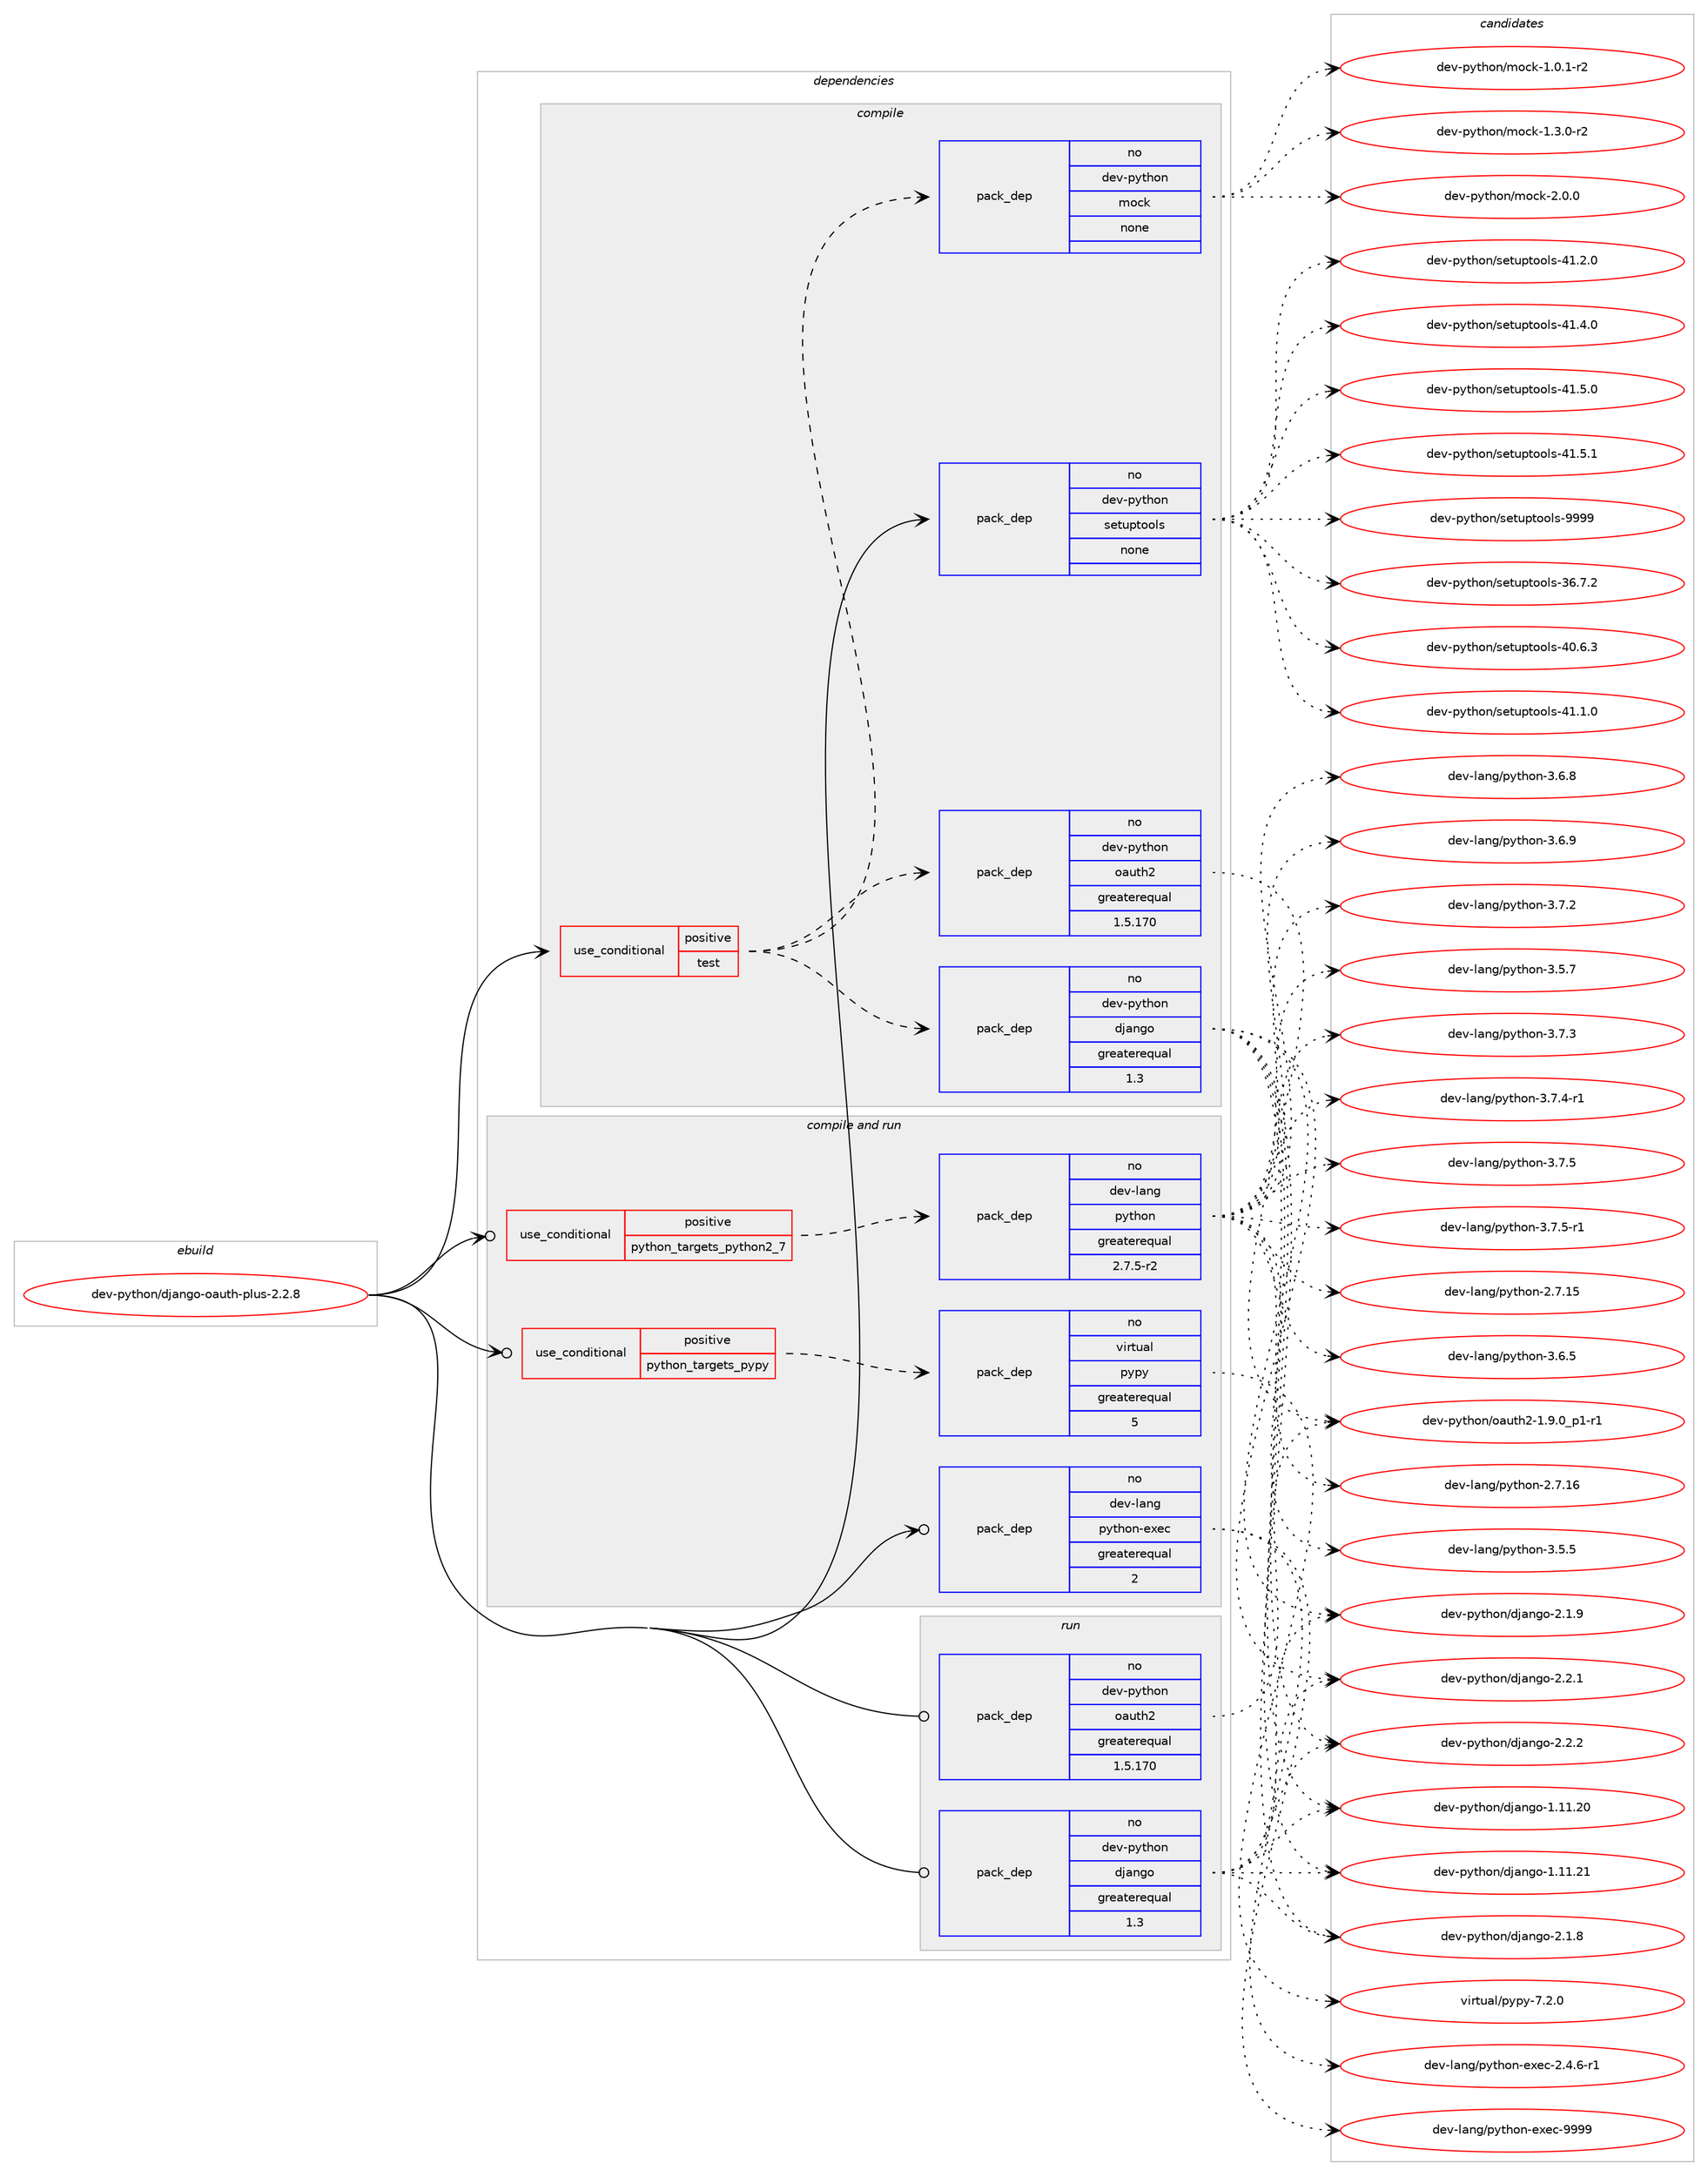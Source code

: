 digraph prolog {

# *************
# Graph options
# *************

newrank=true;
concentrate=true;
compound=true;
graph [rankdir=LR,fontname=Helvetica,fontsize=10,ranksep=1.5];#, ranksep=2.5, nodesep=0.2];
edge  [arrowhead=vee];
node  [fontname=Helvetica,fontsize=10];

# **********
# The ebuild
# **********

subgraph cluster_leftcol {
color=gray;
rank=same;
label=<<i>ebuild</i>>;
id [label="dev-python/django-oauth-plus-2.2.8", color=red, width=4, href="../dev-python/django-oauth-plus-2.2.8.svg"];
}

# ****************
# The dependencies
# ****************

subgraph cluster_midcol {
color=gray;
label=<<i>dependencies</i>>;
subgraph cluster_compile {
fillcolor="#eeeeee";
style=filled;
label=<<i>compile</i>>;
subgraph cond138564 {
dependency602002 [label=<<TABLE BORDER="0" CELLBORDER="1" CELLSPACING="0" CELLPADDING="4"><TR><TD ROWSPAN="3" CELLPADDING="10">use_conditional</TD></TR><TR><TD>positive</TD></TR><TR><TD>test</TD></TR></TABLE>>, shape=none, color=red];
subgraph pack451644 {
dependency602003 [label=<<TABLE BORDER="0" CELLBORDER="1" CELLSPACING="0" CELLPADDING="4" WIDTH="220"><TR><TD ROWSPAN="6" CELLPADDING="30">pack_dep</TD></TR><TR><TD WIDTH="110">no</TD></TR><TR><TD>dev-python</TD></TR><TR><TD>django</TD></TR><TR><TD>greaterequal</TD></TR><TR><TD>1.3</TD></TR></TABLE>>, shape=none, color=blue];
}
dependency602002:e -> dependency602003:w [weight=20,style="dashed",arrowhead="vee"];
subgraph pack451645 {
dependency602004 [label=<<TABLE BORDER="0" CELLBORDER="1" CELLSPACING="0" CELLPADDING="4" WIDTH="220"><TR><TD ROWSPAN="6" CELLPADDING="30">pack_dep</TD></TR><TR><TD WIDTH="110">no</TD></TR><TR><TD>dev-python</TD></TR><TR><TD>oauth2</TD></TR><TR><TD>greaterequal</TD></TR><TR><TD>1.5.170</TD></TR></TABLE>>, shape=none, color=blue];
}
dependency602002:e -> dependency602004:w [weight=20,style="dashed",arrowhead="vee"];
subgraph pack451646 {
dependency602005 [label=<<TABLE BORDER="0" CELLBORDER="1" CELLSPACING="0" CELLPADDING="4" WIDTH="220"><TR><TD ROWSPAN="6" CELLPADDING="30">pack_dep</TD></TR><TR><TD WIDTH="110">no</TD></TR><TR><TD>dev-python</TD></TR><TR><TD>mock</TD></TR><TR><TD>none</TD></TR><TR><TD></TD></TR></TABLE>>, shape=none, color=blue];
}
dependency602002:e -> dependency602005:w [weight=20,style="dashed",arrowhead="vee"];
}
id:e -> dependency602002:w [weight=20,style="solid",arrowhead="vee"];
subgraph pack451647 {
dependency602006 [label=<<TABLE BORDER="0" CELLBORDER="1" CELLSPACING="0" CELLPADDING="4" WIDTH="220"><TR><TD ROWSPAN="6" CELLPADDING="30">pack_dep</TD></TR><TR><TD WIDTH="110">no</TD></TR><TR><TD>dev-python</TD></TR><TR><TD>setuptools</TD></TR><TR><TD>none</TD></TR><TR><TD></TD></TR></TABLE>>, shape=none, color=blue];
}
id:e -> dependency602006:w [weight=20,style="solid",arrowhead="vee"];
}
subgraph cluster_compileandrun {
fillcolor="#eeeeee";
style=filled;
label=<<i>compile and run</i>>;
subgraph cond138565 {
dependency602007 [label=<<TABLE BORDER="0" CELLBORDER="1" CELLSPACING="0" CELLPADDING="4"><TR><TD ROWSPAN="3" CELLPADDING="10">use_conditional</TD></TR><TR><TD>positive</TD></TR><TR><TD>python_targets_pypy</TD></TR></TABLE>>, shape=none, color=red];
subgraph pack451648 {
dependency602008 [label=<<TABLE BORDER="0" CELLBORDER="1" CELLSPACING="0" CELLPADDING="4" WIDTH="220"><TR><TD ROWSPAN="6" CELLPADDING="30">pack_dep</TD></TR><TR><TD WIDTH="110">no</TD></TR><TR><TD>virtual</TD></TR><TR><TD>pypy</TD></TR><TR><TD>greaterequal</TD></TR><TR><TD>5</TD></TR></TABLE>>, shape=none, color=blue];
}
dependency602007:e -> dependency602008:w [weight=20,style="dashed",arrowhead="vee"];
}
id:e -> dependency602007:w [weight=20,style="solid",arrowhead="odotvee"];
subgraph cond138566 {
dependency602009 [label=<<TABLE BORDER="0" CELLBORDER="1" CELLSPACING="0" CELLPADDING="4"><TR><TD ROWSPAN="3" CELLPADDING="10">use_conditional</TD></TR><TR><TD>positive</TD></TR><TR><TD>python_targets_python2_7</TD></TR></TABLE>>, shape=none, color=red];
subgraph pack451649 {
dependency602010 [label=<<TABLE BORDER="0" CELLBORDER="1" CELLSPACING="0" CELLPADDING="4" WIDTH="220"><TR><TD ROWSPAN="6" CELLPADDING="30">pack_dep</TD></TR><TR><TD WIDTH="110">no</TD></TR><TR><TD>dev-lang</TD></TR><TR><TD>python</TD></TR><TR><TD>greaterequal</TD></TR><TR><TD>2.7.5-r2</TD></TR></TABLE>>, shape=none, color=blue];
}
dependency602009:e -> dependency602010:w [weight=20,style="dashed",arrowhead="vee"];
}
id:e -> dependency602009:w [weight=20,style="solid",arrowhead="odotvee"];
subgraph pack451650 {
dependency602011 [label=<<TABLE BORDER="0" CELLBORDER="1" CELLSPACING="0" CELLPADDING="4" WIDTH="220"><TR><TD ROWSPAN="6" CELLPADDING="30">pack_dep</TD></TR><TR><TD WIDTH="110">no</TD></TR><TR><TD>dev-lang</TD></TR><TR><TD>python-exec</TD></TR><TR><TD>greaterequal</TD></TR><TR><TD>2</TD></TR></TABLE>>, shape=none, color=blue];
}
id:e -> dependency602011:w [weight=20,style="solid",arrowhead="odotvee"];
}
subgraph cluster_run {
fillcolor="#eeeeee";
style=filled;
label=<<i>run</i>>;
subgraph pack451651 {
dependency602012 [label=<<TABLE BORDER="0" CELLBORDER="1" CELLSPACING="0" CELLPADDING="4" WIDTH="220"><TR><TD ROWSPAN="6" CELLPADDING="30">pack_dep</TD></TR><TR><TD WIDTH="110">no</TD></TR><TR><TD>dev-python</TD></TR><TR><TD>django</TD></TR><TR><TD>greaterequal</TD></TR><TR><TD>1.3</TD></TR></TABLE>>, shape=none, color=blue];
}
id:e -> dependency602012:w [weight=20,style="solid",arrowhead="odot"];
subgraph pack451652 {
dependency602013 [label=<<TABLE BORDER="0" CELLBORDER="1" CELLSPACING="0" CELLPADDING="4" WIDTH="220"><TR><TD ROWSPAN="6" CELLPADDING="30">pack_dep</TD></TR><TR><TD WIDTH="110">no</TD></TR><TR><TD>dev-python</TD></TR><TR><TD>oauth2</TD></TR><TR><TD>greaterequal</TD></TR><TR><TD>1.5.170</TD></TR></TABLE>>, shape=none, color=blue];
}
id:e -> dependency602013:w [weight=20,style="solid",arrowhead="odot"];
}
}

# **************
# The candidates
# **************

subgraph cluster_choices {
rank=same;
color=gray;
label=<<i>candidates</i>>;

subgraph choice451644 {
color=black;
nodesep=1;
choice1001011184511212111610411111047100106971101031114549464949465048 [label="dev-python/django-1.11.20", color=red, width=4,href="../dev-python/django-1.11.20.svg"];
choice1001011184511212111610411111047100106971101031114549464949465049 [label="dev-python/django-1.11.21", color=red, width=4,href="../dev-python/django-1.11.21.svg"];
choice100101118451121211161041111104710010697110103111455046494656 [label="dev-python/django-2.1.8", color=red, width=4,href="../dev-python/django-2.1.8.svg"];
choice100101118451121211161041111104710010697110103111455046494657 [label="dev-python/django-2.1.9", color=red, width=4,href="../dev-python/django-2.1.9.svg"];
choice100101118451121211161041111104710010697110103111455046504649 [label="dev-python/django-2.2.1", color=red, width=4,href="../dev-python/django-2.2.1.svg"];
choice100101118451121211161041111104710010697110103111455046504650 [label="dev-python/django-2.2.2", color=red, width=4,href="../dev-python/django-2.2.2.svg"];
dependency602003:e -> choice1001011184511212111610411111047100106971101031114549464949465048:w [style=dotted,weight="100"];
dependency602003:e -> choice1001011184511212111610411111047100106971101031114549464949465049:w [style=dotted,weight="100"];
dependency602003:e -> choice100101118451121211161041111104710010697110103111455046494656:w [style=dotted,weight="100"];
dependency602003:e -> choice100101118451121211161041111104710010697110103111455046494657:w [style=dotted,weight="100"];
dependency602003:e -> choice100101118451121211161041111104710010697110103111455046504649:w [style=dotted,weight="100"];
dependency602003:e -> choice100101118451121211161041111104710010697110103111455046504650:w [style=dotted,weight="100"];
}
subgraph choice451645 {
color=black;
nodesep=1;
choice1001011184511212111610411111047111971171161045045494657464895112494511449 [label="dev-python/oauth2-1.9.0_p1-r1", color=red, width=4,href="../dev-python/oauth2-1.9.0_p1-r1.svg"];
dependency602004:e -> choice1001011184511212111610411111047111971171161045045494657464895112494511449:w [style=dotted,weight="100"];
}
subgraph choice451646 {
color=black;
nodesep=1;
choice1001011184511212111610411111047109111991074549464846494511450 [label="dev-python/mock-1.0.1-r2", color=red, width=4,href="../dev-python/mock-1.0.1-r2.svg"];
choice1001011184511212111610411111047109111991074549465146484511450 [label="dev-python/mock-1.3.0-r2", color=red, width=4,href="../dev-python/mock-1.3.0-r2.svg"];
choice100101118451121211161041111104710911199107455046484648 [label="dev-python/mock-2.0.0", color=red, width=4,href="../dev-python/mock-2.0.0.svg"];
dependency602005:e -> choice1001011184511212111610411111047109111991074549464846494511450:w [style=dotted,weight="100"];
dependency602005:e -> choice1001011184511212111610411111047109111991074549465146484511450:w [style=dotted,weight="100"];
dependency602005:e -> choice100101118451121211161041111104710911199107455046484648:w [style=dotted,weight="100"];
}
subgraph choice451647 {
color=black;
nodesep=1;
choice100101118451121211161041111104711510111611711211611111110811545515446554650 [label="dev-python/setuptools-36.7.2", color=red, width=4,href="../dev-python/setuptools-36.7.2.svg"];
choice100101118451121211161041111104711510111611711211611111110811545524846544651 [label="dev-python/setuptools-40.6.3", color=red, width=4,href="../dev-python/setuptools-40.6.3.svg"];
choice100101118451121211161041111104711510111611711211611111110811545524946494648 [label="dev-python/setuptools-41.1.0", color=red, width=4,href="../dev-python/setuptools-41.1.0.svg"];
choice100101118451121211161041111104711510111611711211611111110811545524946504648 [label="dev-python/setuptools-41.2.0", color=red, width=4,href="../dev-python/setuptools-41.2.0.svg"];
choice100101118451121211161041111104711510111611711211611111110811545524946524648 [label="dev-python/setuptools-41.4.0", color=red, width=4,href="../dev-python/setuptools-41.4.0.svg"];
choice100101118451121211161041111104711510111611711211611111110811545524946534648 [label="dev-python/setuptools-41.5.0", color=red, width=4,href="../dev-python/setuptools-41.5.0.svg"];
choice100101118451121211161041111104711510111611711211611111110811545524946534649 [label="dev-python/setuptools-41.5.1", color=red, width=4,href="../dev-python/setuptools-41.5.1.svg"];
choice10010111845112121116104111110471151011161171121161111111081154557575757 [label="dev-python/setuptools-9999", color=red, width=4,href="../dev-python/setuptools-9999.svg"];
dependency602006:e -> choice100101118451121211161041111104711510111611711211611111110811545515446554650:w [style=dotted,weight="100"];
dependency602006:e -> choice100101118451121211161041111104711510111611711211611111110811545524846544651:w [style=dotted,weight="100"];
dependency602006:e -> choice100101118451121211161041111104711510111611711211611111110811545524946494648:w [style=dotted,weight="100"];
dependency602006:e -> choice100101118451121211161041111104711510111611711211611111110811545524946504648:w [style=dotted,weight="100"];
dependency602006:e -> choice100101118451121211161041111104711510111611711211611111110811545524946524648:w [style=dotted,weight="100"];
dependency602006:e -> choice100101118451121211161041111104711510111611711211611111110811545524946534648:w [style=dotted,weight="100"];
dependency602006:e -> choice100101118451121211161041111104711510111611711211611111110811545524946534649:w [style=dotted,weight="100"];
dependency602006:e -> choice10010111845112121116104111110471151011161171121161111111081154557575757:w [style=dotted,weight="100"];
}
subgraph choice451648 {
color=black;
nodesep=1;
choice1181051141161179710847112121112121455546504648 [label="virtual/pypy-7.2.0", color=red, width=4,href="../virtual/pypy-7.2.0.svg"];
dependency602008:e -> choice1181051141161179710847112121112121455546504648:w [style=dotted,weight="100"];
}
subgraph choice451649 {
color=black;
nodesep=1;
choice10010111845108971101034711212111610411111045504655464953 [label="dev-lang/python-2.7.15", color=red, width=4,href="../dev-lang/python-2.7.15.svg"];
choice10010111845108971101034711212111610411111045504655464954 [label="dev-lang/python-2.7.16", color=red, width=4,href="../dev-lang/python-2.7.16.svg"];
choice100101118451089711010347112121116104111110455146534653 [label="dev-lang/python-3.5.5", color=red, width=4,href="../dev-lang/python-3.5.5.svg"];
choice100101118451089711010347112121116104111110455146534655 [label="dev-lang/python-3.5.7", color=red, width=4,href="../dev-lang/python-3.5.7.svg"];
choice100101118451089711010347112121116104111110455146544653 [label="dev-lang/python-3.6.5", color=red, width=4,href="../dev-lang/python-3.6.5.svg"];
choice100101118451089711010347112121116104111110455146544656 [label="dev-lang/python-3.6.8", color=red, width=4,href="../dev-lang/python-3.6.8.svg"];
choice100101118451089711010347112121116104111110455146544657 [label="dev-lang/python-3.6.9", color=red, width=4,href="../dev-lang/python-3.6.9.svg"];
choice100101118451089711010347112121116104111110455146554650 [label="dev-lang/python-3.7.2", color=red, width=4,href="../dev-lang/python-3.7.2.svg"];
choice100101118451089711010347112121116104111110455146554651 [label="dev-lang/python-3.7.3", color=red, width=4,href="../dev-lang/python-3.7.3.svg"];
choice1001011184510897110103471121211161041111104551465546524511449 [label="dev-lang/python-3.7.4-r1", color=red, width=4,href="../dev-lang/python-3.7.4-r1.svg"];
choice100101118451089711010347112121116104111110455146554653 [label="dev-lang/python-3.7.5", color=red, width=4,href="../dev-lang/python-3.7.5.svg"];
choice1001011184510897110103471121211161041111104551465546534511449 [label="dev-lang/python-3.7.5-r1", color=red, width=4,href="../dev-lang/python-3.7.5-r1.svg"];
dependency602010:e -> choice10010111845108971101034711212111610411111045504655464953:w [style=dotted,weight="100"];
dependency602010:e -> choice10010111845108971101034711212111610411111045504655464954:w [style=dotted,weight="100"];
dependency602010:e -> choice100101118451089711010347112121116104111110455146534653:w [style=dotted,weight="100"];
dependency602010:e -> choice100101118451089711010347112121116104111110455146534655:w [style=dotted,weight="100"];
dependency602010:e -> choice100101118451089711010347112121116104111110455146544653:w [style=dotted,weight="100"];
dependency602010:e -> choice100101118451089711010347112121116104111110455146544656:w [style=dotted,weight="100"];
dependency602010:e -> choice100101118451089711010347112121116104111110455146544657:w [style=dotted,weight="100"];
dependency602010:e -> choice100101118451089711010347112121116104111110455146554650:w [style=dotted,weight="100"];
dependency602010:e -> choice100101118451089711010347112121116104111110455146554651:w [style=dotted,weight="100"];
dependency602010:e -> choice1001011184510897110103471121211161041111104551465546524511449:w [style=dotted,weight="100"];
dependency602010:e -> choice100101118451089711010347112121116104111110455146554653:w [style=dotted,weight="100"];
dependency602010:e -> choice1001011184510897110103471121211161041111104551465546534511449:w [style=dotted,weight="100"];
}
subgraph choice451650 {
color=black;
nodesep=1;
choice10010111845108971101034711212111610411111045101120101994550465246544511449 [label="dev-lang/python-exec-2.4.6-r1", color=red, width=4,href="../dev-lang/python-exec-2.4.6-r1.svg"];
choice10010111845108971101034711212111610411111045101120101994557575757 [label="dev-lang/python-exec-9999", color=red, width=4,href="../dev-lang/python-exec-9999.svg"];
dependency602011:e -> choice10010111845108971101034711212111610411111045101120101994550465246544511449:w [style=dotted,weight="100"];
dependency602011:e -> choice10010111845108971101034711212111610411111045101120101994557575757:w [style=dotted,weight="100"];
}
subgraph choice451651 {
color=black;
nodesep=1;
choice1001011184511212111610411111047100106971101031114549464949465048 [label="dev-python/django-1.11.20", color=red, width=4,href="../dev-python/django-1.11.20.svg"];
choice1001011184511212111610411111047100106971101031114549464949465049 [label="dev-python/django-1.11.21", color=red, width=4,href="../dev-python/django-1.11.21.svg"];
choice100101118451121211161041111104710010697110103111455046494656 [label="dev-python/django-2.1.8", color=red, width=4,href="../dev-python/django-2.1.8.svg"];
choice100101118451121211161041111104710010697110103111455046494657 [label="dev-python/django-2.1.9", color=red, width=4,href="../dev-python/django-2.1.9.svg"];
choice100101118451121211161041111104710010697110103111455046504649 [label="dev-python/django-2.2.1", color=red, width=4,href="../dev-python/django-2.2.1.svg"];
choice100101118451121211161041111104710010697110103111455046504650 [label="dev-python/django-2.2.2", color=red, width=4,href="../dev-python/django-2.2.2.svg"];
dependency602012:e -> choice1001011184511212111610411111047100106971101031114549464949465048:w [style=dotted,weight="100"];
dependency602012:e -> choice1001011184511212111610411111047100106971101031114549464949465049:w [style=dotted,weight="100"];
dependency602012:e -> choice100101118451121211161041111104710010697110103111455046494656:w [style=dotted,weight="100"];
dependency602012:e -> choice100101118451121211161041111104710010697110103111455046494657:w [style=dotted,weight="100"];
dependency602012:e -> choice100101118451121211161041111104710010697110103111455046504649:w [style=dotted,weight="100"];
dependency602012:e -> choice100101118451121211161041111104710010697110103111455046504650:w [style=dotted,weight="100"];
}
subgraph choice451652 {
color=black;
nodesep=1;
choice1001011184511212111610411111047111971171161045045494657464895112494511449 [label="dev-python/oauth2-1.9.0_p1-r1", color=red, width=4,href="../dev-python/oauth2-1.9.0_p1-r1.svg"];
dependency602013:e -> choice1001011184511212111610411111047111971171161045045494657464895112494511449:w [style=dotted,weight="100"];
}
}

}
